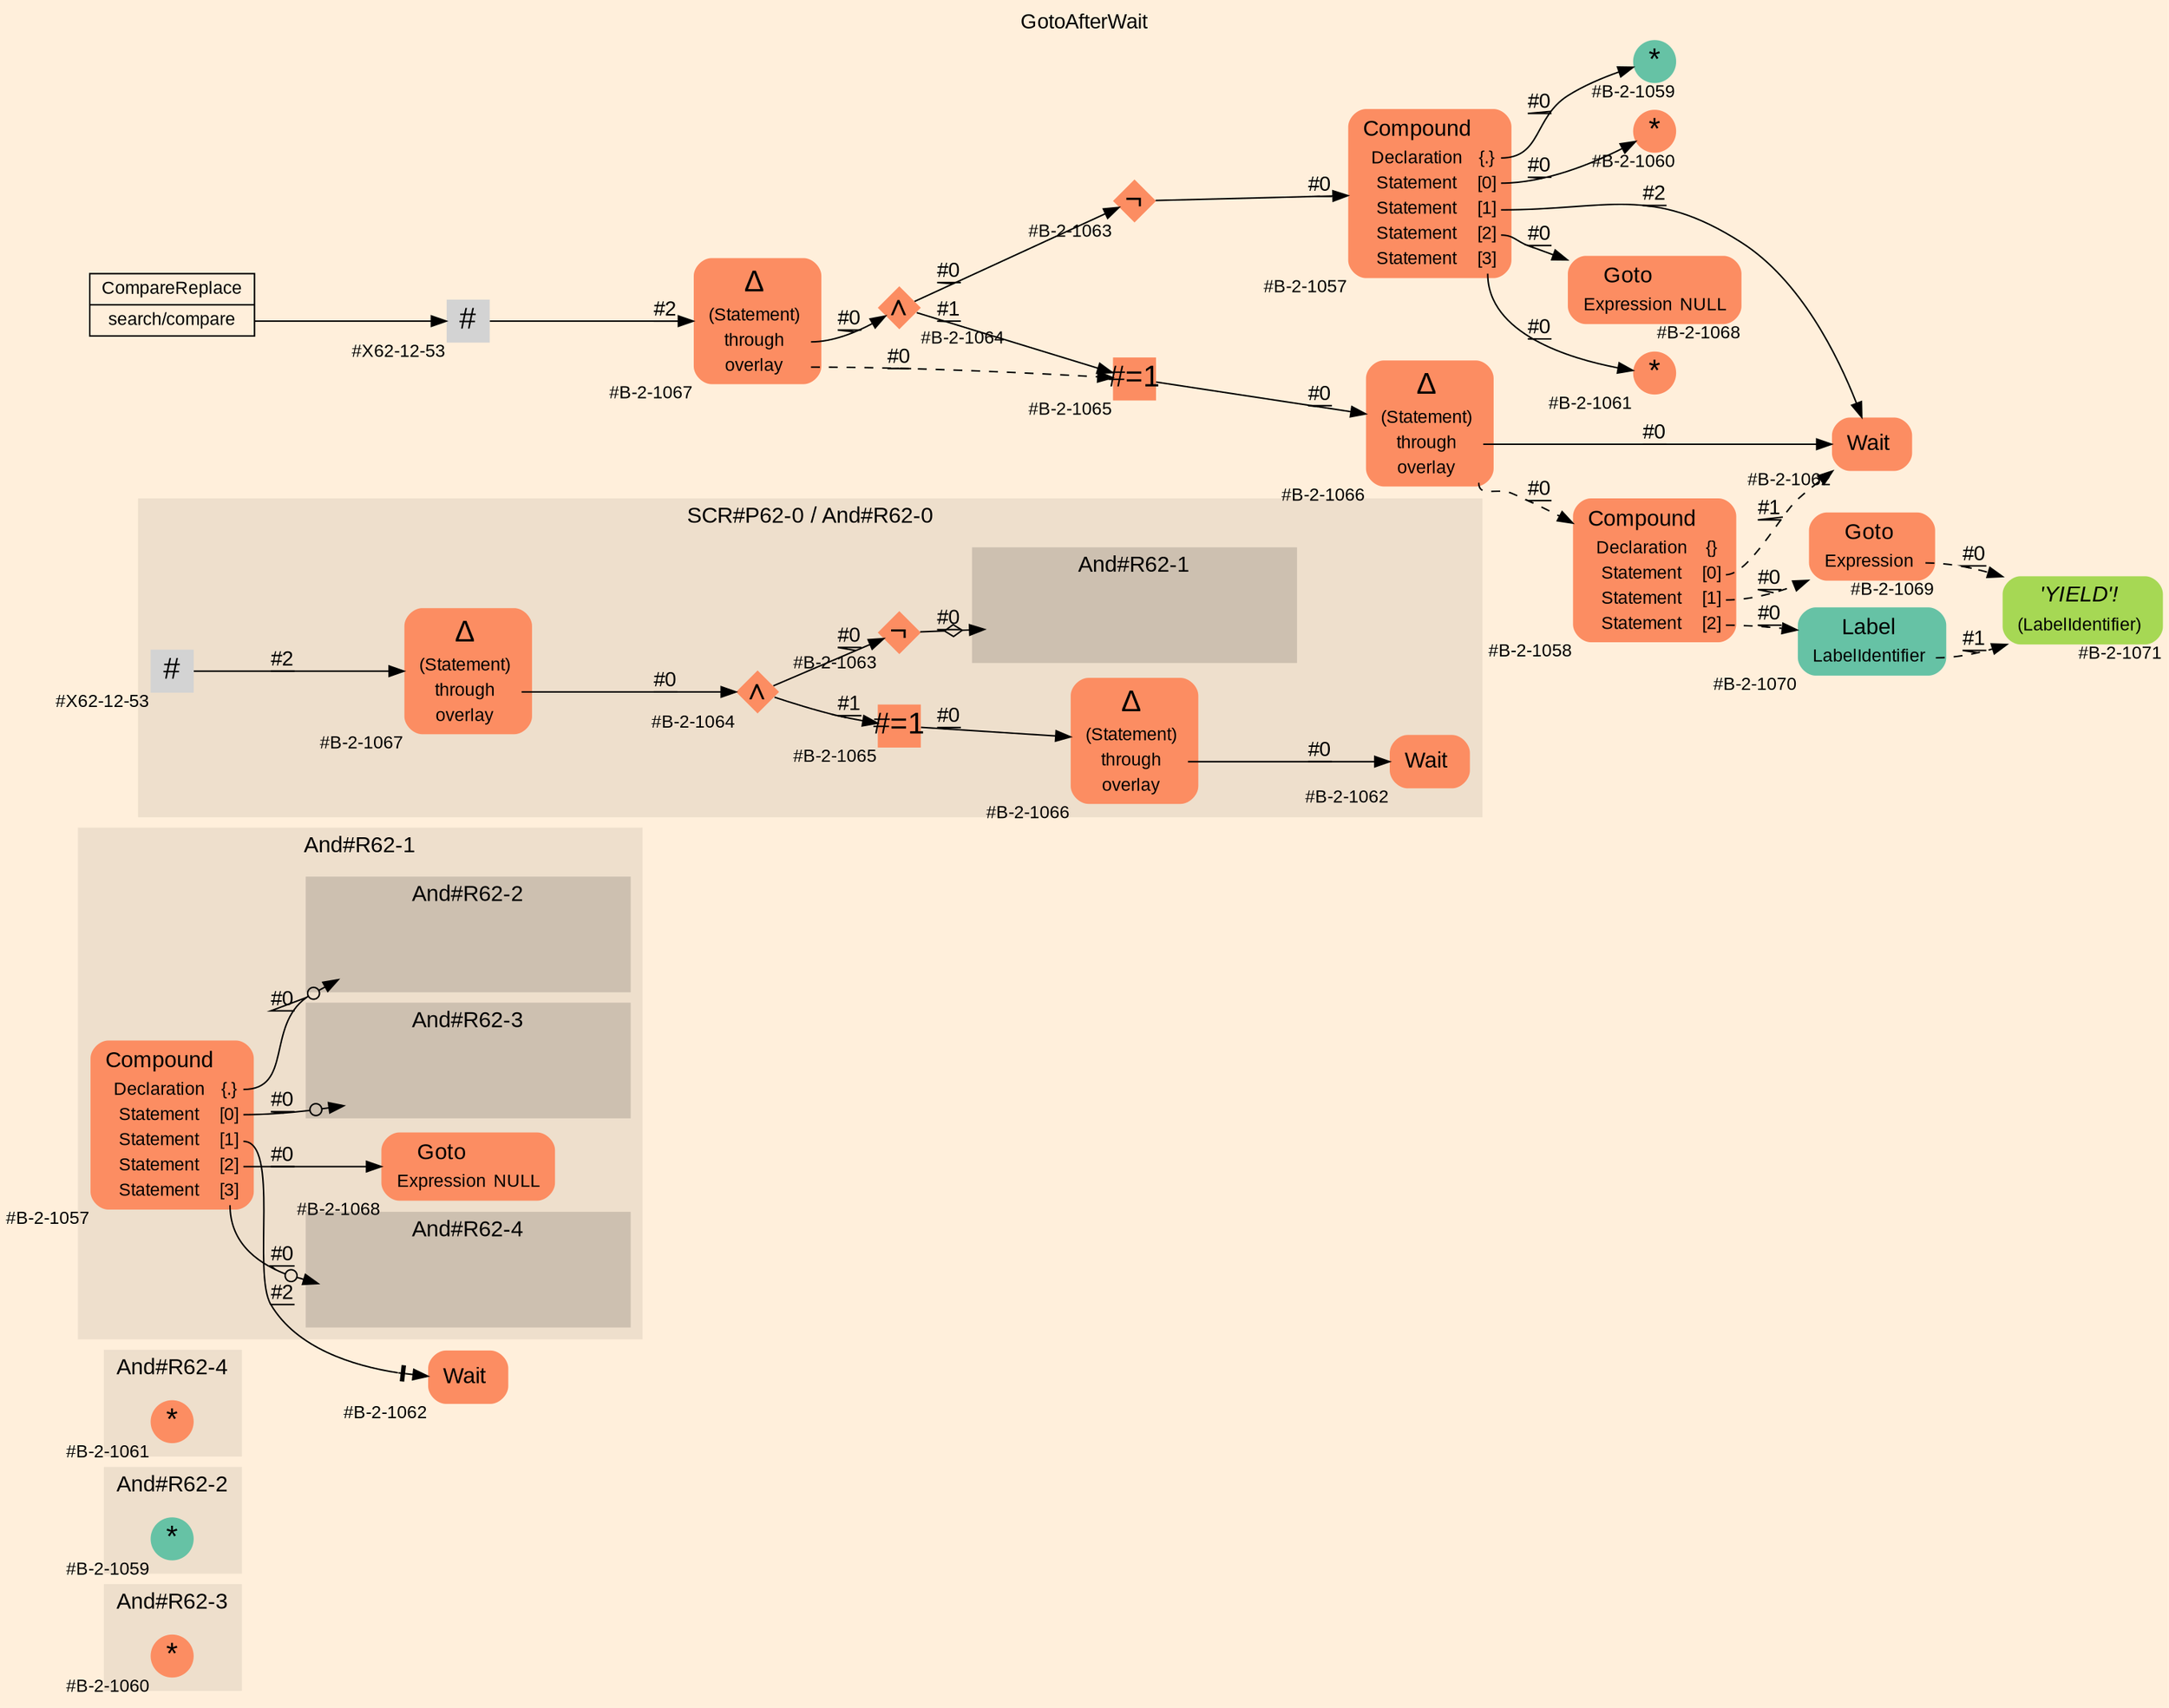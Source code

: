 digraph "GotoAfterWait" {
label = "GotoAfterWait"
labelloc = t
graph [
    rankdir = "LR"
    ranksep = 0.3
    bgcolor = antiquewhite1
    color = black
    fontcolor = black
    fontname = "Arial"
];
node [
    fontname = "Arial"
];
edge [
    fontname = "Arial"
];

// -------------------- figure And#R62-3 --------------------
// -------- region And#R62-3 ----------
subgraph "clusterAnd#R62-3" {
    label = "And#R62-3"
    style = "filled"
    color = antiquewhite2
    fontsize = "15"
    // -------- block And#R62-3/#B-2-1060 ----------
    "And#R62-3/#B-2-1060" [
        shape = "circle"
        fillcolor = "/set28/2"
        xlabel = "#B-2-1060"
        fontsize = "12"
        fontcolor = black
        label = <<FONT POINT-SIZE="20" COLOR="black">*</FONT>>
        style = "filled"
        penwidth = 0.0
        fixedsize = true
        width = 0.4
        height = 0.4
    ];
    
}


// -------------------- figure And#R62-2 --------------------
// -------- region And#R62-2 ----------
subgraph "clusterAnd#R62-2" {
    label = "And#R62-2"
    style = "filled"
    color = antiquewhite2
    fontsize = "15"
    // -------- block And#R62-2/#B-2-1059 ----------
    "And#R62-2/#B-2-1059" [
        shape = "circle"
        fillcolor = "/set28/1"
        xlabel = "#B-2-1059"
        fontsize = "12"
        fontcolor = black
        label = <<FONT POINT-SIZE="20" COLOR="black">*</FONT>>
        style = "filled"
        penwidth = 0.0
        fixedsize = true
        width = 0.4
        height = 0.4
    ];
    
}


// -------------------- figure And#R62-4 --------------------
// -------- region And#R62-4 ----------
subgraph "clusterAnd#R62-4" {
    label = "And#R62-4"
    style = "filled"
    color = antiquewhite2
    fontsize = "15"
    // -------- block And#R62-4/#B-2-1061 ----------
    "And#R62-4/#B-2-1061" [
        shape = "circle"
        fillcolor = "/set28/2"
        xlabel = "#B-2-1061"
        fontsize = "12"
        fontcolor = black
        label = <<FONT POINT-SIZE="20" COLOR="black">*</FONT>>
        style = "filled"
        penwidth = 0.0
        fixedsize = true
        width = 0.4
        height = 0.4
    ];
    
}


// -------------------- figure And#R62-1 --------------------
// -------- region And#R62-1 ----------
subgraph "clusterAnd#R62-1" {
    label = "And#R62-1"
    style = "filled"
    color = antiquewhite2
    fontsize = "15"
    // -------- block And#R62-1/#B-2-1068 ----------
    "And#R62-1/#B-2-1068" [
        shape = "plaintext"
        fillcolor = "/set28/2"
        xlabel = "#B-2-1068"
        fontsize = "12"
        fontcolor = black
        label = <<TABLE BORDER="0" CELLBORDER="0" CELLSPACING="0">
         <TR><TD><FONT POINT-SIZE="15" COLOR="black">Goto</FONT></TD><TD></TD></TR>
         <TR><TD><FONT POINT-SIZE="12" COLOR="black">Expression</FONT></TD><TD PORT="port0"><FONT POINT-SIZE="12" COLOR="black">NULL</FONT></TD></TR>
        </TABLE>>
        style = "rounded,filled"
    ];
    
    // -------- block And#R62-1/#B-2-1057 ----------
    "And#R62-1/#B-2-1057" [
        shape = "plaintext"
        fillcolor = "/set28/2"
        xlabel = "#B-2-1057"
        fontsize = "12"
        fontcolor = black
        label = <<TABLE BORDER="0" CELLBORDER="0" CELLSPACING="0">
         <TR><TD><FONT POINT-SIZE="15" COLOR="black">Compound</FONT></TD><TD></TD></TR>
         <TR><TD><FONT POINT-SIZE="12" COLOR="black">Declaration</FONT></TD><TD PORT="port0"><FONT POINT-SIZE="12" COLOR="black">{.}</FONT></TD></TR>
         <TR><TD><FONT POINT-SIZE="12" COLOR="black">Statement</FONT></TD><TD PORT="port1"><FONT POINT-SIZE="12" COLOR="black">[0]</FONT></TD></TR>
         <TR><TD><FONT POINT-SIZE="12" COLOR="black">Statement</FONT></TD><TD PORT="port2"><FONT POINT-SIZE="12" COLOR="black">[1]</FONT></TD></TR>
         <TR><TD><FONT POINT-SIZE="12" COLOR="black">Statement</FONT></TD><TD PORT="port3"><FONT POINT-SIZE="12" COLOR="black">[2]</FONT></TD></TR>
         <TR><TD><FONT POINT-SIZE="12" COLOR="black">Statement</FONT></TD><TD PORT="port4"><FONT POINT-SIZE="12" COLOR="black">[3]</FONT></TD></TR>
        </TABLE>>
        style = "rounded,filled"
    ];
    
    // -------- region And#R62-1/And#R62-2 ----------
    subgraph "clusterAnd#R62-1/And#R62-2" {
        label = "And#R62-2"
        style = "filled"
        color = antiquewhite3
        fontsize = "15"
        // -------- block And#R62-1/And#R62-2/#B-2-1059 ----------
        "And#R62-1/And#R62-2/#B-2-1059" [
            shape = none
            fillcolor = "/set28/1"
            xlabel = "#B-2-1059"
            fontsize = "12"
            fontcolor = black
            style = "invisible"
        ];
        
    }
    
    // -------- region And#R62-1/And#R62-3 ----------
    subgraph "clusterAnd#R62-1/And#R62-3" {
        label = "And#R62-3"
        style = "filled"
        color = antiquewhite3
        fontsize = "15"
        // -------- block And#R62-1/And#R62-3/#B-2-1060 ----------
        "And#R62-1/And#R62-3/#B-2-1060" [
            shape = none
            fillcolor = "/set28/2"
            xlabel = "#B-2-1060"
            fontsize = "12"
            fontcolor = black
            style = "invisible"
        ];
        
    }
    
    // -------- region And#R62-1/And#R62-4 ----------
    subgraph "clusterAnd#R62-1/And#R62-4" {
        label = "And#R62-4"
        style = "filled"
        color = antiquewhite3
        fontsize = "15"
        // -------- block And#R62-1/And#R62-4/#B-2-1061 ----------
        "And#R62-1/And#R62-4/#B-2-1061" [
            shape = none
            fillcolor = "/set28/2"
            xlabel = "#B-2-1061"
            fontsize = "12"
            fontcolor = black
            style = "invisible"
        ];
        
    }
    
}

// -------- block And#R62-1/#B-2-1062 ----------
"And#R62-1/#B-2-1062" [
    shape = "plaintext"
    fillcolor = "/set28/2"
    xlabel = "#B-2-1062"
    fontsize = "12"
    fontcolor = black
    label = <<TABLE BORDER="0" CELLBORDER="0" CELLSPACING="0">
     <TR><TD><FONT POINT-SIZE="15" COLOR="black">Wait</FONT></TD><TD></TD></TR>
    </TABLE>>
    style = "rounded,filled"
];

"And#R62-1/#B-2-1057":port0 -> "And#R62-1/And#R62-2/#B-2-1059" [
    arrowhead="normalnoneodot"
    label = "#0"
    decorate = true
    color = black
    fontcolor = black
];

"And#R62-1/#B-2-1057":port1 -> "And#R62-1/And#R62-3/#B-2-1060" [
    arrowhead="normalnoneodot"
    label = "#0"
    decorate = true
    color = black
    fontcolor = black
];

"And#R62-1/#B-2-1057":port2 -> "And#R62-1/#B-2-1062" [
    arrowhead="normalnonetee"
    label = "#2"
    decorate = true
    color = black
    fontcolor = black
];

"And#R62-1/#B-2-1057":port3 -> "And#R62-1/#B-2-1068" [
    label = "#0"
    decorate = true
    color = black
    fontcolor = black
];

"And#R62-1/#B-2-1057":port4 -> "And#R62-1/And#R62-4/#B-2-1061" [
    arrowhead="normalnoneodot"
    label = "#0"
    decorate = true
    color = black
    fontcolor = black
];


// -------------------- figure And#R62-0 --------------------
// -------- region And#R62-0 ----------
subgraph "clusterAnd#R62-0" {
    label = "SCR#P62-0 / And#R62-0"
    style = "filled"
    color = antiquewhite2
    fontsize = "15"
    // -------- block And#R62-0/#B-2-1065 ----------
    "And#R62-0/#B-2-1065" [
        shape = "square"
        fillcolor = "/set28/2"
        xlabel = "#B-2-1065"
        fontsize = "12"
        fontcolor = black
        label = <<FONT POINT-SIZE="20" COLOR="black">#=1</FONT>>
        style = "filled"
        penwidth = 0.0
        fixedsize = true
        width = 0.4
        height = 0.4
    ];
    
    // -------- block And#R62-0/#B-2-1064 ----------
    "And#R62-0/#B-2-1064" [
        shape = "diamond"
        fillcolor = "/set28/2"
        xlabel = "#B-2-1064"
        fontsize = "12"
        fontcolor = black
        label = <<FONT POINT-SIZE="20" COLOR="black">∧</FONT>>
        style = "filled"
        penwidth = 0.0
        fixedsize = true
        width = 0.4
        height = 0.4
    ];
    
    // -------- block And#R62-0/#B-2-1062 ----------
    "And#R62-0/#B-2-1062" [
        shape = "plaintext"
        fillcolor = "/set28/2"
        xlabel = "#B-2-1062"
        fontsize = "12"
        fontcolor = black
        label = <<TABLE BORDER="0" CELLBORDER="0" CELLSPACING="0">
         <TR><TD><FONT POINT-SIZE="15" COLOR="black">Wait</FONT></TD><TD></TD></TR>
        </TABLE>>
        style = "rounded,filled"
    ];
    
    // -------- block And#R62-0/#B-2-1066 ----------
    "And#R62-0/#B-2-1066" [
        shape = "plaintext"
        fillcolor = "/set28/2"
        xlabel = "#B-2-1066"
        fontsize = "12"
        fontcolor = black
        label = <<TABLE BORDER="0" CELLBORDER="0" CELLSPACING="0">
         <TR><TD><FONT POINT-SIZE="20" COLOR="black">Δ</FONT></TD><TD></TD></TR>
         <TR><TD><FONT POINT-SIZE="12" COLOR="black">(Statement)</FONT></TD><TD PORT="port0"></TD></TR>
         <TR><TD><FONT POINT-SIZE="12" COLOR="black">through</FONT></TD><TD PORT="port1"></TD></TR>
         <TR><TD><FONT POINT-SIZE="12" COLOR="black">overlay</FONT></TD><TD PORT="port2"></TD></TR>
        </TABLE>>
        style = "rounded,filled"
    ];
    
    // -------- block And#R62-0/#X62-12-53 ----------
    "And#R62-0/#X62-12-53" [
        shape = "square"
        xlabel = "#X62-12-53"
        fontsize = "12"
        fontcolor = black
        label = <<FONT POINT-SIZE="20" COLOR="black">#</FONT>>
        style = "filled"
        penwidth = 0.0
        fixedsize = true
        width = 0.4
        height = 0.4
    ];
    
    // -------- block And#R62-0/#B-2-1063 ----------
    "And#R62-0/#B-2-1063" [
        shape = "diamond"
        fillcolor = "/set28/2"
        xlabel = "#B-2-1063"
        fontsize = "12"
        fontcolor = black
        label = <<FONT POINT-SIZE="20" COLOR="black">¬</FONT>>
        style = "filled"
        penwidth = 0.0
        fixedsize = true
        width = 0.4
        height = 0.4
    ];
    
    // -------- block And#R62-0/#B-2-1067 ----------
    "And#R62-0/#B-2-1067" [
        shape = "plaintext"
        fillcolor = "/set28/2"
        xlabel = "#B-2-1067"
        fontsize = "12"
        fontcolor = black
        label = <<TABLE BORDER="0" CELLBORDER="0" CELLSPACING="0">
         <TR><TD><FONT POINT-SIZE="20" COLOR="black">Δ</FONT></TD><TD></TD></TR>
         <TR><TD><FONT POINT-SIZE="12" COLOR="black">(Statement)</FONT></TD><TD PORT="port0"></TD></TR>
         <TR><TD><FONT POINT-SIZE="12" COLOR="black">through</FONT></TD><TD PORT="port1"></TD></TR>
         <TR><TD><FONT POINT-SIZE="12" COLOR="black">overlay</FONT></TD><TD PORT="port2"></TD></TR>
        </TABLE>>
        style = "rounded,filled"
    ];
    
    // -------- region And#R62-0/And#R62-1 ----------
    subgraph "clusterAnd#R62-0/And#R62-1" {
        label = "And#R62-1"
        style = "filled"
        color = antiquewhite3
        fontsize = "15"
        // -------- block And#R62-0/And#R62-1/#B-2-1057 ----------
        "And#R62-0/And#R62-1/#B-2-1057" [
            shape = none
            fillcolor = "/set28/2"
            xlabel = "#B-2-1057"
            fontsize = "12"
            fontcolor = black
            style = "invisible"
        ];
        
    }
    
}

"And#R62-0/#B-2-1065" -> "And#R62-0/#B-2-1066" [
    label = "#0"
    decorate = true
    color = black
    fontcolor = black
];

"And#R62-0/#B-2-1064" -> "And#R62-0/#B-2-1065" [
    label = "#1"
    decorate = true
    color = black
    fontcolor = black
];

"And#R62-0/#B-2-1064" -> "And#R62-0/#B-2-1063" [
    label = "#0"
    decorate = true
    color = black
    fontcolor = black
];

"And#R62-0/#B-2-1066":port1 -> "And#R62-0/#B-2-1062" [
    label = "#0"
    decorate = true
    color = black
    fontcolor = black
];

"And#R62-0/#X62-12-53" -> "And#R62-0/#B-2-1067" [
    label = "#2"
    decorate = true
    color = black
    fontcolor = black
];

"And#R62-0/#B-2-1063" -> "And#R62-0/And#R62-1/#B-2-1057" [
    arrowhead="normalnoneodiamond"
    label = "#0"
    decorate = true
    color = black
    fontcolor = black
];

"And#R62-0/#B-2-1067":port1 -> "And#R62-0/#B-2-1064" [
    label = "#0"
    decorate = true
    color = black
    fontcolor = black
];


// -------------------- transformation figure --------------------
// -------- block CR#X62-10-62 ----------
"CR#X62-10-62" [
    shape = "record"
    fillcolor = antiquewhite1
    fontsize = "12"
    fontcolor = black
    label = "<fixed> CompareReplace | <port0> search/compare"
    style = "filled"
    color = black
];

// -------- block #X62-12-53 ----------
"#X62-12-53" [
    shape = "square"
    xlabel = "#X62-12-53"
    fontsize = "12"
    fontcolor = black
    label = <<FONT POINT-SIZE="20" COLOR="black">#</FONT>>
    style = "filled"
    penwidth = 0.0
    fixedsize = true
    width = 0.4
    height = 0.4
];

// -------- block #B-2-1067 ----------
"#B-2-1067" [
    shape = "plaintext"
    fillcolor = "/set28/2"
    xlabel = "#B-2-1067"
    fontsize = "12"
    fontcolor = black
    label = <<TABLE BORDER="0" CELLBORDER="0" CELLSPACING="0">
     <TR><TD><FONT POINT-SIZE="20" COLOR="black">Δ</FONT></TD><TD></TD></TR>
     <TR><TD><FONT POINT-SIZE="12" COLOR="black">(Statement)</FONT></TD><TD PORT="port0"></TD></TR>
     <TR><TD><FONT POINT-SIZE="12" COLOR="black">through</FONT></TD><TD PORT="port1"></TD></TR>
     <TR><TD><FONT POINT-SIZE="12" COLOR="black">overlay</FONT></TD><TD PORT="port2"></TD></TR>
    </TABLE>>
    style = "rounded,filled"
];

// -------- block #B-2-1064 ----------
"#B-2-1064" [
    shape = "diamond"
    fillcolor = "/set28/2"
    xlabel = "#B-2-1064"
    fontsize = "12"
    fontcolor = black
    label = <<FONT POINT-SIZE="20" COLOR="black">∧</FONT>>
    style = "filled"
    penwidth = 0.0
    fixedsize = true
    width = 0.4
    height = 0.4
];

// -------- block #B-2-1065 ----------
"#B-2-1065" [
    shape = "square"
    fillcolor = "/set28/2"
    xlabel = "#B-2-1065"
    fontsize = "12"
    fontcolor = black
    label = <<FONT POINT-SIZE="20" COLOR="black">#=1</FONT>>
    style = "filled"
    penwidth = 0.0
    fixedsize = true
    width = 0.4
    height = 0.4
];

// -------- block #B-2-1066 ----------
"#B-2-1066" [
    shape = "plaintext"
    fillcolor = "/set28/2"
    xlabel = "#B-2-1066"
    fontsize = "12"
    fontcolor = black
    label = <<TABLE BORDER="0" CELLBORDER="0" CELLSPACING="0">
     <TR><TD><FONT POINT-SIZE="20" COLOR="black">Δ</FONT></TD><TD></TD></TR>
     <TR><TD><FONT POINT-SIZE="12" COLOR="black">(Statement)</FONT></TD><TD PORT="port0"></TD></TR>
     <TR><TD><FONT POINT-SIZE="12" COLOR="black">through</FONT></TD><TD PORT="port1"></TD></TR>
     <TR><TD><FONT POINT-SIZE="12" COLOR="black">overlay</FONT></TD><TD PORT="port2"></TD></TR>
    </TABLE>>
    style = "rounded,filled"
];

// -------- block #B-2-1062 ----------
"#B-2-1062" [
    shape = "plaintext"
    fillcolor = "/set28/2"
    xlabel = "#B-2-1062"
    fontsize = "12"
    fontcolor = black
    label = <<TABLE BORDER="0" CELLBORDER="0" CELLSPACING="0">
     <TR><TD><FONT POINT-SIZE="15" COLOR="black">Wait</FONT></TD><TD></TD></TR>
    </TABLE>>
    style = "rounded,filled"
];

// -------- block #B-2-1058 ----------
"#B-2-1058" [
    shape = "plaintext"
    fillcolor = "/set28/2"
    xlabel = "#B-2-1058"
    fontsize = "12"
    fontcolor = black
    label = <<TABLE BORDER="0" CELLBORDER="0" CELLSPACING="0">
     <TR><TD><FONT POINT-SIZE="15" COLOR="black">Compound</FONT></TD><TD></TD></TR>
     <TR><TD><FONT POINT-SIZE="12" COLOR="black">Declaration</FONT></TD><TD PORT="port0"><FONT POINT-SIZE="12" COLOR="black">{}</FONT></TD></TR>
     <TR><TD><FONT POINT-SIZE="12" COLOR="black">Statement</FONT></TD><TD PORT="port1"><FONT POINT-SIZE="12" COLOR="black">[0]</FONT></TD></TR>
     <TR><TD><FONT POINT-SIZE="12" COLOR="black">Statement</FONT></TD><TD PORT="port2"><FONT POINT-SIZE="12" COLOR="black">[1]</FONT></TD></TR>
     <TR><TD><FONT POINT-SIZE="12" COLOR="black">Statement</FONT></TD><TD PORT="port3"><FONT POINT-SIZE="12" COLOR="black">[2]</FONT></TD></TR>
    </TABLE>>
    style = "rounded,filled"
];

// -------- block #B-2-1069 ----------
"#B-2-1069" [
    shape = "plaintext"
    fillcolor = "/set28/2"
    xlabel = "#B-2-1069"
    fontsize = "12"
    fontcolor = black
    label = <<TABLE BORDER="0" CELLBORDER="0" CELLSPACING="0">
     <TR><TD><FONT POINT-SIZE="15" COLOR="black">Goto</FONT></TD><TD></TD></TR>
     <TR><TD><FONT POINT-SIZE="12" COLOR="black">Expression</FONT></TD><TD PORT="port0"></TD></TR>
    </TABLE>>
    style = "rounded,filled"
];

// -------- block #B-2-1071 ----------
"#B-2-1071" [
    shape = "plaintext"
    fillcolor = "/set28/5"
    xlabel = "#B-2-1071"
    fontsize = "12"
    fontcolor = black
    label = <<TABLE BORDER="0" CELLBORDER="0" CELLSPACING="0">
     <TR><TD><FONT POINT-SIZE="15" COLOR="black"><I>'YIELD'!</I></FONT></TD><TD></TD></TR>
     <TR><TD><FONT POINT-SIZE="12" COLOR="black">(LabelIdentifier)</FONT></TD><TD PORT="port0"></TD></TR>
    </TABLE>>
    style = "rounded,filled"
];

// -------- block #B-2-1070 ----------
"#B-2-1070" [
    shape = "plaintext"
    fillcolor = "/set28/1"
    xlabel = "#B-2-1070"
    fontsize = "12"
    fontcolor = black
    label = <<TABLE BORDER="0" CELLBORDER="0" CELLSPACING="0">
     <TR><TD><FONT POINT-SIZE="15" COLOR="black">Label</FONT></TD><TD></TD></TR>
     <TR><TD><FONT POINT-SIZE="12" COLOR="black">LabelIdentifier</FONT></TD><TD PORT="port0"></TD></TR>
    </TABLE>>
    style = "rounded,filled"
];

// -------- block #B-2-1063 ----------
"#B-2-1063" [
    shape = "diamond"
    fillcolor = "/set28/2"
    xlabel = "#B-2-1063"
    fontsize = "12"
    fontcolor = black
    label = <<FONT POINT-SIZE="20" COLOR="black">¬</FONT>>
    style = "filled"
    penwidth = 0.0
    fixedsize = true
    width = 0.4
    height = 0.4
];

// -------- block #B-2-1057 ----------
"#B-2-1057" [
    shape = "plaintext"
    fillcolor = "/set28/2"
    xlabel = "#B-2-1057"
    fontsize = "12"
    fontcolor = black
    label = <<TABLE BORDER="0" CELLBORDER="0" CELLSPACING="0">
     <TR><TD><FONT POINT-SIZE="15" COLOR="black">Compound</FONT></TD><TD></TD></TR>
     <TR><TD><FONT POINT-SIZE="12" COLOR="black">Declaration</FONT></TD><TD PORT="port0"><FONT POINT-SIZE="12" COLOR="black">{.}</FONT></TD></TR>
     <TR><TD><FONT POINT-SIZE="12" COLOR="black">Statement</FONT></TD><TD PORT="port1"><FONT POINT-SIZE="12" COLOR="black">[0]</FONT></TD></TR>
     <TR><TD><FONT POINT-SIZE="12" COLOR="black">Statement</FONT></TD><TD PORT="port2"><FONT POINT-SIZE="12" COLOR="black">[1]</FONT></TD></TR>
     <TR><TD><FONT POINT-SIZE="12" COLOR="black">Statement</FONT></TD><TD PORT="port3"><FONT POINT-SIZE="12" COLOR="black">[2]</FONT></TD></TR>
     <TR><TD><FONT POINT-SIZE="12" COLOR="black">Statement</FONT></TD><TD PORT="port4"><FONT POINT-SIZE="12" COLOR="black">[3]</FONT></TD></TR>
    </TABLE>>
    style = "rounded,filled"
];

// -------- block #B-2-1059 ----------
"#B-2-1059" [
    shape = "circle"
    fillcolor = "/set28/1"
    xlabel = "#B-2-1059"
    fontsize = "12"
    fontcolor = black
    label = <<FONT POINT-SIZE="20" COLOR="black">*</FONT>>
    style = "filled"
    penwidth = 0.0
    fixedsize = true
    width = 0.4
    height = 0.4
];

// -------- block #B-2-1060 ----------
"#B-2-1060" [
    shape = "circle"
    fillcolor = "/set28/2"
    xlabel = "#B-2-1060"
    fontsize = "12"
    fontcolor = black
    label = <<FONT POINT-SIZE="20" COLOR="black">*</FONT>>
    style = "filled"
    penwidth = 0.0
    fixedsize = true
    width = 0.4
    height = 0.4
];

// -------- block #B-2-1068 ----------
"#B-2-1068" [
    shape = "plaintext"
    fillcolor = "/set28/2"
    xlabel = "#B-2-1068"
    fontsize = "12"
    fontcolor = black
    label = <<TABLE BORDER="0" CELLBORDER="0" CELLSPACING="0">
     <TR><TD><FONT POINT-SIZE="15" COLOR="black">Goto</FONT></TD><TD></TD></TR>
     <TR><TD><FONT POINT-SIZE="12" COLOR="black">Expression</FONT></TD><TD PORT="port0"><FONT POINT-SIZE="12" COLOR="black">NULL</FONT></TD></TR>
    </TABLE>>
    style = "rounded,filled"
];

// -------- block #B-2-1061 ----------
"#B-2-1061" [
    shape = "circle"
    fillcolor = "/set28/2"
    xlabel = "#B-2-1061"
    fontsize = "12"
    fontcolor = black
    label = <<FONT POINT-SIZE="20" COLOR="black">*</FONT>>
    style = "filled"
    penwidth = 0.0
    fixedsize = true
    width = 0.4
    height = 0.4
];

"CR#X62-10-62":port0 -> "#X62-12-53" [
    label = ""
    decorate = true
    color = black
    fontcolor = black
];

"#X62-12-53" -> "#B-2-1067" [
    label = "#2"
    decorate = true
    color = black
    fontcolor = black
];

"#B-2-1067":port1 -> "#B-2-1064" [
    label = "#0"
    decorate = true
    color = black
    fontcolor = black
];

"#B-2-1067":port2 -> "#B-2-1065" [
    style="dashed"
    label = "#0"
    decorate = true
    color = black
    fontcolor = black
];

"#B-2-1064" -> "#B-2-1065" [
    label = "#1"
    decorate = true
    color = black
    fontcolor = black
];

"#B-2-1064" -> "#B-2-1063" [
    label = "#0"
    decorate = true
    color = black
    fontcolor = black
];

"#B-2-1065" -> "#B-2-1066" [
    label = "#0"
    decorate = true
    color = black
    fontcolor = black
];

"#B-2-1066":port1 -> "#B-2-1062" [
    label = "#0"
    decorate = true
    color = black
    fontcolor = black
];

"#B-2-1066":port2 -> "#B-2-1058" [
    style="dashed"
    label = "#0"
    decorate = true
    color = black
    fontcolor = black
];

"#B-2-1058":port1 -> "#B-2-1062" [
    style="dashed"
    label = "#1"
    decorate = true
    color = black
    fontcolor = black
];

"#B-2-1058":port2 -> "#B-2-1069" [
    style="dashed"
    label = "#0"
    decorate = true
    color = black
    fontcolor = black
];

"#B-2-1058":port3 -> "#B-2-1070" [
    style="dashed"
    label = "#0"
    decorate = true
    color = black
    fontcolor = black
];

"#B-2-1069":port0 -> "#B-2-1071" [
    style="dashed"
    label = "#0"
    decorate = true
    color = black
    fontcolor = black
];

"#B-2-1070":port0 -> "#B-2-1071" [
    style="dashed"
    label = "#1"
    decorate = true
    color = black
    fontcolor = black
];

"#B-2-1063" -> "#B-2-1057" [
    label = "#0"
    decorate = true
    color = black
    fontcolor = black
];

"#B-2-1057":port0 -> "#B-2-1059" [
    label = "#0"
    decorate = true
    color = black
    fontcolor = black
];

"#B-2-1057":port1 -> "#B-2-1060" [
    label = "#0"
    decorate = true
    color = black
    fontcolor = black
];

"#B-2-1057":port2 -> "#B-2-1062" [
    label = "#2"
    decorate = true
    color = black
    fontcolor = black
];

"#B-2-1057":port3 -> "#B-2-1068" [
    label = "#0"
    decorate = true
    color = black
    fontcolor = black
];

"#B-2-1057":port4 -> "#B-2-1061" [
    label = "#0"
    decorate = true
    color = black
    fontcolor = black
];


}
